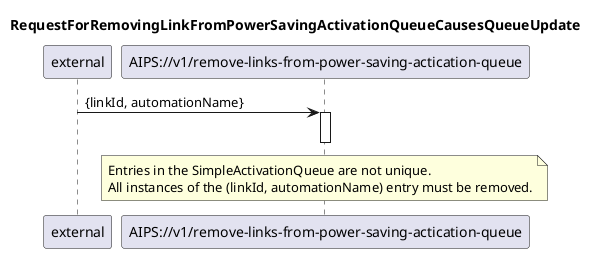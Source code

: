 @startuml 401_removeLinkFromPowerSavingActivationQueue
skinparam responseMessageBelowArrow true

title
RequestForRemovingLinkFromPowerSavingActivationQueueCausesQueueUpdate
end title

participant "external" as requestor
participant "AIPS://v1/remove-links-from-power-saving-actication-queue" as removeFromQueue

requestor -> removeFromQueue: {linkId, automationName}
activate removeFromQueue

note over removeFromQueue
  Entries in the SimpleActivationQueue are not unique.
  All instances of the (linkId, automationName) entry must be removed.
end note

deactivate removeFromQueue

@enduml